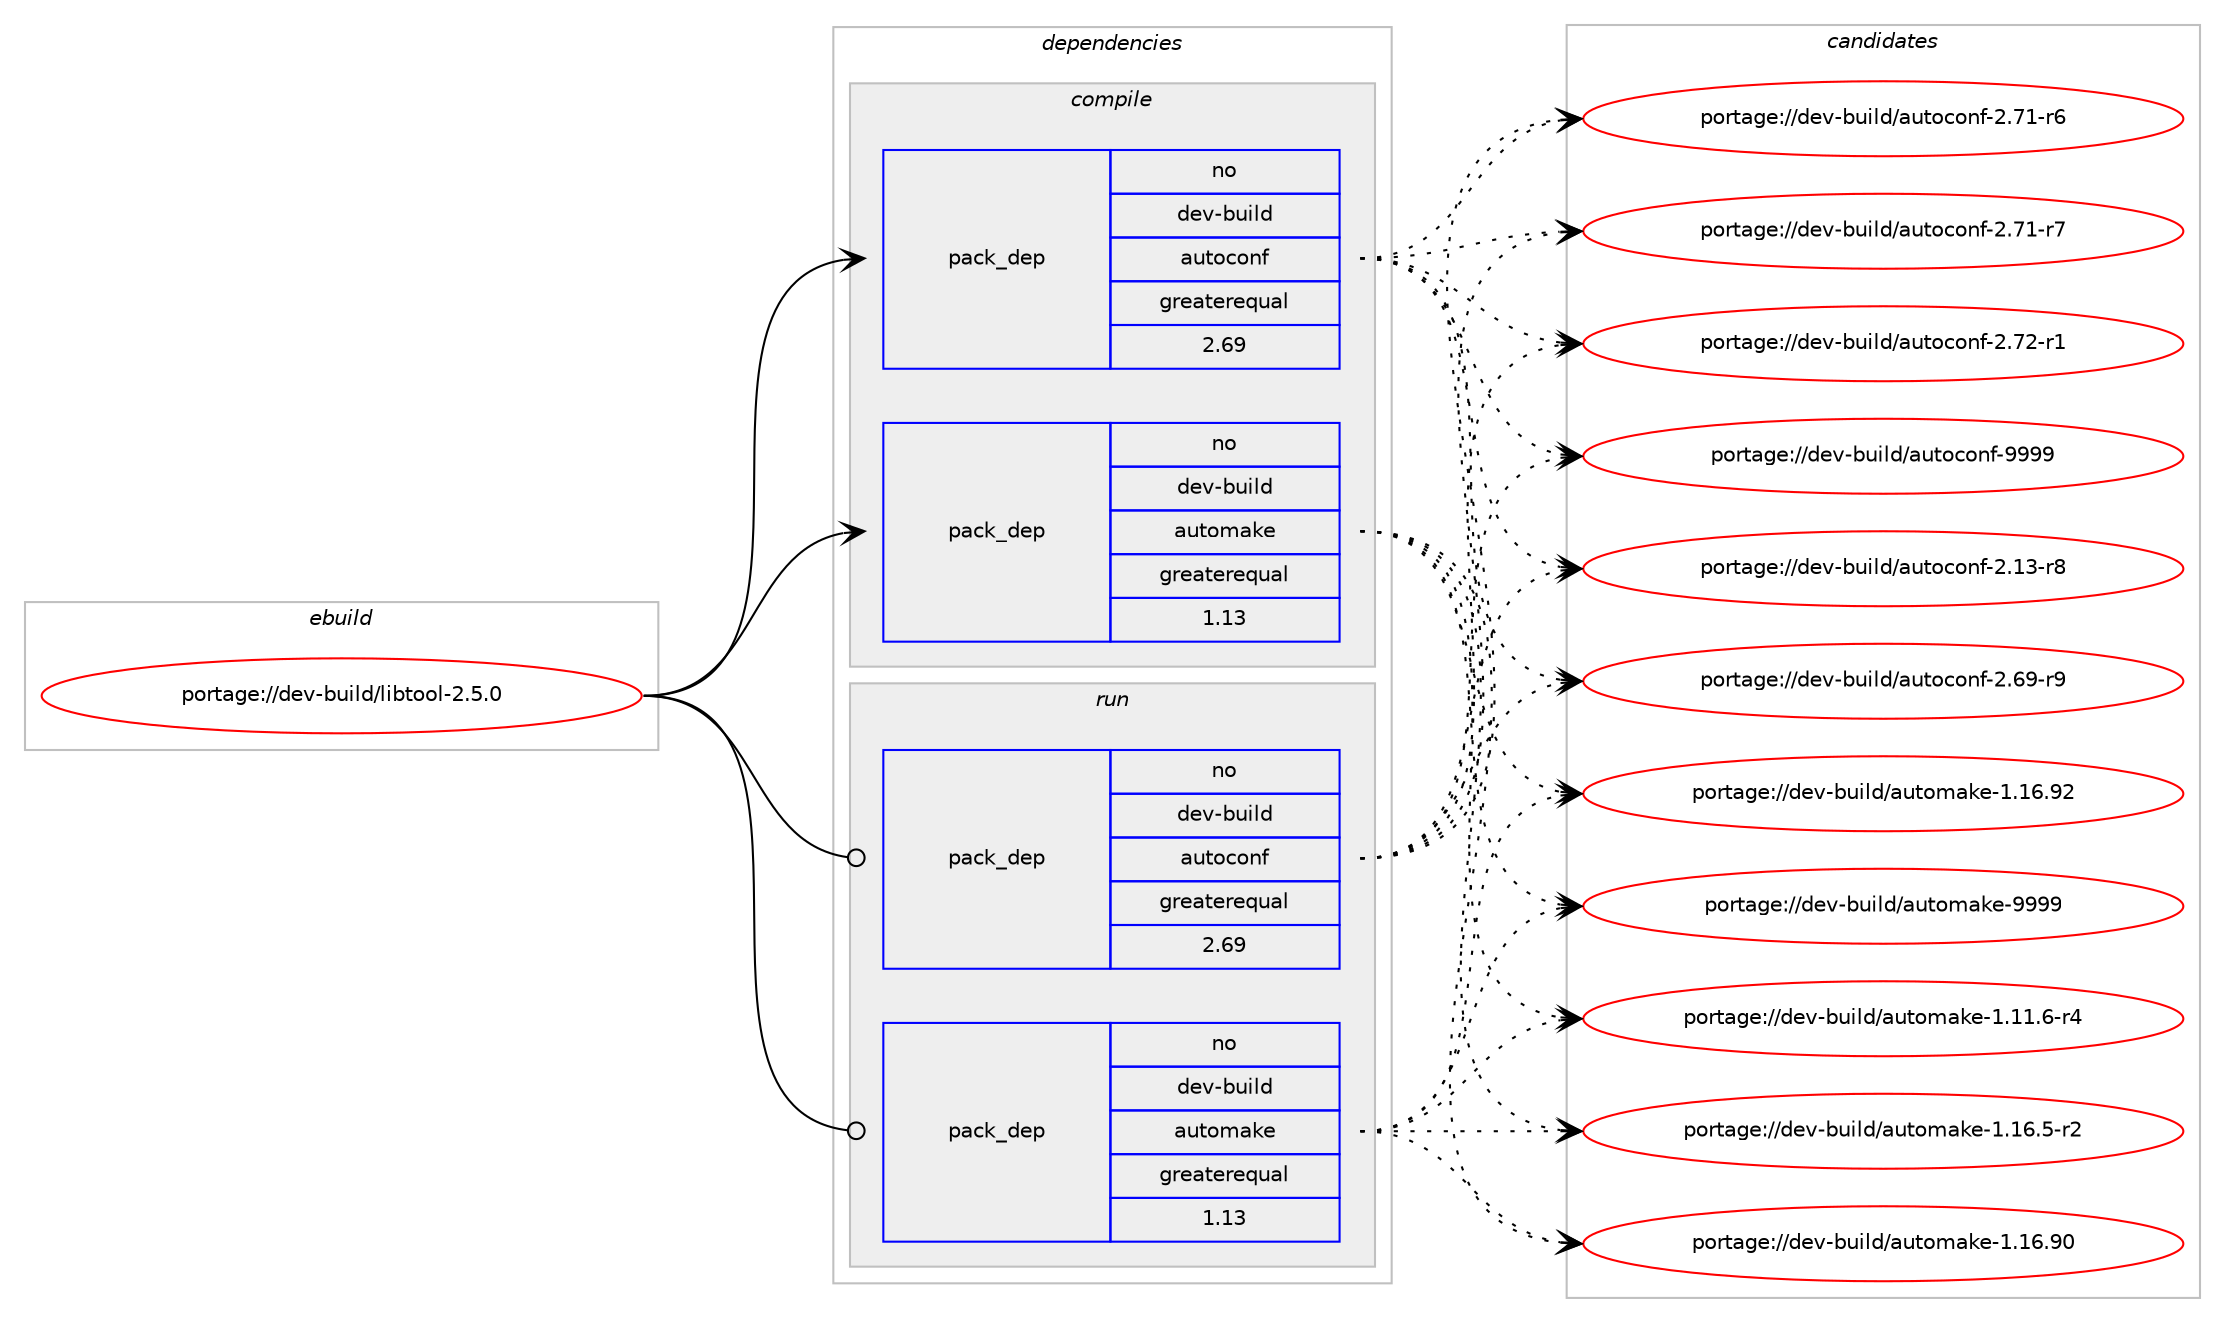 digraph prolog {

# *************
# Graph options
# *************

newrank=true;
concentrate=true;
compound=true;
graph [rankdir=LR,fontname=Helvetica,fontsize=10,ranksep=1.5];#, ranksep=2.5, nodesep=0.2];
edge  [arrowhead=vee];
node  [fontname=Helvetica,fontsize=10];

# **********
# The ebuild
# **********

subgraph cluster_leftcol {
color=gray;
rank=same;
label=<<i>ebuild</i>>;
id [label="portage://dev-build/libtool-2.5.0", color=red, width=4, href="../dev-build/libtool-2.5.0.svg"];
}

# ****************
# The dependencies
# ****************

subgraph cluster_midcol {
color=gray;
label=<<i>dependencies</i>>;
subgraph cluster_compile {
fillcolor="#eeeeee";
style=filled;
label=<<i>compile</i>>;
subgraph pack12223 {
dependency29433 [label=<<TABLE BORDER="0" CELLBORDER="1" CELLSPACING="0" CELLPADDING="4" WIDTH="220"><TR><TD ROWSPAN="6" CELLPADDING="30">pack_dep</TD></TR><TR><TD WIDTH="110">no</TD></TR><TR><TD>dev-build</TD></TR><TR><TD>autoconf</TD></TR><TR><TD>greaterequal</TD></TR><TR><TD>2.69</TD></TR></TABLE>>, shape=none, color=blue];
}
id:e -> dependency29433:w [weight=20,style="solid",arrowhead="vee"];
subgraph pack12224 {
dependency29434 [label=<<TABLE BORDER="0" CELLBORDER="1" CELLSPACING="0" CELLPADDING="4" WIDTH="220"><TR><TD ROWSPAN="6" CELLPADDING="30">pack_dep</TD></TR><TR><TD WIDTH="110">no</TD></TR><TR><TD>dev-build</TD></TR><TR><TD>automake</TD></TR><TR><TD>greaterequal</TD></TR><TR><TD>1.13</TD></TR></TABLE>>, shape=none, color=blue];
}
id:e -> dependency29434:w [weight=20,style="solid",arrowhead="vee"];
# *** BEGIN UNKNOWN DEPENDENCY TYPE (TODO) ***
# id -> package_dependency(portage://dev-build/libtool-2.5.0,install,no,sys-devel,gnuconfig,none,[,,],[],[])
# *** END UNKNOWN DEPENDENCY TYPE (TODO) ***

}
subgraph cluster_compileandrun {
fillcolor="#eeeeee";
style=filled;
label=<<i>compile and run</i>>;
}
subgraph cluster_run {
fillcolor="#eeeeee";
style=filled;
label=<<i>run</i>>;
subgraph pack12225 {
dependency29435 [label=<<TABLE BORDER="0" CELLBORDER="1" CELLSPACING="0" CELLPADDING="4" WIDTH="220"><TR><TD ROWSPAN="6" CELLPADDING="30">pack_dep</TD></TR><TR><TD WIDTH="110">no</TD></TR><TR><TD>dev-build</TD></TR><TR><TD>autoconf</TD></TR><TR><TD>greaterequal</TD></TR><TR><TD>2.69</TD></TR></TABLE>>, shape=none, color=blue];
}
id:e -> dependency29435:w [weight=20,style="solid",arrowhead="odot"];
subgraph pack12226 {
dependency29436 [label=<<TABLE BORDER="0" CELLBORDER="1" CELLSPACING="0" CELLPADDING="4" WIDTH="220"><TR><TD ROWSPAN="6" CELLPADDING="30">pack_dep</TD></TR><TR><TD WIDTH="110">no</TD></TR><TR><TD>dev-build</TD></TR><TR><TD>automake</TD></TR><TR><TD>greaterequal</TD></TR><TR><TD>1.13</TD></TR></TABLE>>, shape=none, color=blue];
}
id:e -> dependency29436:w [weight=20,style="solid",arrowhead="odot"];
# *** BEGIN UNKNOWN DEPENDENCY TYPE (TODO) ***
# id -> package_dependency(portage://dev-build/libtool-2.5.0,run,no,sys-devel,gnuconfig,none,[,,],[],[])
# *** END UNKNOWN DEPENDENCY TYPE (TODO) ***

}
}

# **************
# The candidates
# **************

subgraph cluster_choices {
rank=same;
color=gray;
label=<<i>candidates</i>>;

subgraph choice12223 {
color=black;
nodesep=1;
choice100101118459811710510810047971171161119911111010245504649514511456 [label="portage://dev-build/autoconf-2.13-r8", color=red, width=4,href="../dev-build/autoconf-2.13-r8.svg"];
choice100101118459811710510810047971171161119911111010245504654574511457 [label="portage://dev-build/autoconf-2.69-r9", color=red, width=4,href="../dev-build/autoconf-2.69-r9.svg"];
choice100101118459811710510810047971171161119911111010245504655494511454 [label="portage://dev-build/autoconf-2.71-r6", color=red, width=4,href="../dev-build/autoconf-2.71-r6.svg"];
choice100101118459811710510810047971171161119911111010245504655494511455 [label="portage://dev-build/autoconf-2.71-r7", color=red, width=4,href="../dev-build/autoconf-2.71-r7.svg"];
choice100101118459811710510810047971171161119911111010245504655504511449 [label="portage://dev-build/autoconf-2.72-r1", color=red, width=4,href="../dev-build/autoconf-2.72-r1.svg"];
choice10010111845981171051081004797117116111991111101024557575757 [label="portage://dev-build/autoconf-9999", color=red, width=4,href="../dev-build/autoconf-9999.svg"];
dependency29433:e -> choice100101118459811710510810047971171161119911111010245504649514511456:w [style=dotted,weight="100"];
dependency29433:e -> choice100101118459811710510810047971171161119911111010245504654574511457:w [style=dotted,weight="100"];
dependency29433:e -> choice100101118459811710510810047971171161119911111010245504655494511454:w [style=dotted,weight="100"];
dependency29433:e -> choice100101118459811710510810047971171161119911111010245504655494511455:w [style=dotted,weight="100"];
dependency29433:e -> choice100101118459811710510810047971171161119911111010245504655504511449:w [style=dotted,weight="100"];
dependency29433:e -> choice10010111845981171051081004797117116111991111101024557575757:w [style=dotted,weight="100"];
}
subgraph choice12224 {
color=black;
nodesep=1;
choice1001011184598117105108100479711711611110997107101454946494946544511452 [label="portage://dev-build/automake-1.11.6-r4", color=red, width=4,href="../dev-build/automake-1.11.6-r4.svg"];
choice1001011184598117105108100479711711611110997107101454946495446534511450 [label="portage://dev-build/automake-1.16.5-r2", color=red, width=4,href="../dev-build/automake-1.16.5-r2.svg"];
choice10010111845981171051081004797117116111109971071014549464954465748 [label="portage://dev-build/automake-1.16.90", color=red, width=4,href="../dev-build/automake-1.16.90.svg"];
choice10010111845981171051081004797117116111109971071014549464954465750 [label="portage://dev-build/automake-1.16.92", color=red, width=4,href="../dev-build/automake-1.16.92.svg"];
choice10010111845981171051081004797117116111109971071014557575757 [label="portage://dev-build/automake-9999", color=red, width=4,href="../dev-build/automake-9999.svg"];
dependency29434:e -> choice1001011184598117105108100479711711611110997107101454946494946544511452:w [style=dotted,weight="100"];
dependency29434:e -> choice1001011184598117105108100479711711611110997107101454946495446534511450:w [style=dotted,weight="100"];
dependency29434:e -> choice10010111845981171051081004797117116111109971071014549464954465748:w [style=dotted,weight="100"];
dependency29434:e -> choice10010111845981171051081004797117116111109971071014549464954465750:w [style=dotted,weight="100"];
dependency29434:e -> choice10010111845981171051081004797117116111109971071014557575757:w [style=dotted,weight="100"];
}
subgraph choice12225 {
color=black;
nodesep=1;
choice100101118459811710510810047971171161119911111010245504649514511456 [label="portage://dev-build/autoconf-2.13-r8", color=red, width=4,href="../dev-build/autoconf-2.13-r8.svg"];
choice100101118459811710510810047971171161119911111010245504654574511457 [label="portage://dev-build/autoconf-2.69-r9", color=red, width=4,href="../dev-build/autoconf-2.69-r9.svg"];
choice100101118459811710510810047971171161119911111010245504655494511454 [label="portage://dev-build/autoconf-2.71-r6", color=red, width=4,href="../dev-build/autoconf-2.71-r6.svg"];
choice100101118459811710510810047971171161119911111010245504655494511455 [label="portage://dev-build/autoconf-2.71-r7", color=red, width=4,href="../dev-build/autoconf-2.71-r7.svg"];
choice100101118459811710510810047971171161119911111010245504655504511449 [label="portage://dev-build/autoconf-2.72-r1", color=red, width=4,href="../dev-build/autoconf-2.72-r1.svg"];
choice10010111845981171051081004797117116111991111101024557575757 [label="portage://dev-build/autoconf-9999", color=red, width=4,href="../dev-build/autoconf-9999.svg"];
dependency29435:e -> choice100101118459811710510810047971171161119911111010245504649514511456:w [style=dotted,weight="100"];
dependency29435:e -> choice100101118459811710510810047971171161119911111010245504654574511457:w [style=dotted,weight="100"];
dependency29435:e -> choice100101118459811710510810047971171161119911111010245504655494511454:w [style=dotted,weight="100"];
dependency29435:e -> choice100101118459811710510810047971171161119911111010245504655494511455:w [style=dotted,weight="100"];
dependency29435:e -> choice100101118459811710510810047971171161119911111010245504655504511449:w [style=dotted,weight="100"];
dependency29435:e -> choice10010111845981171051081004797117116111991111101024557575757:w [style=dotted,weight="100"];
}
subgraph choice12226 {
color=black;
nodesep=1;
choice1001011184598117105108100479711711611110997107101454946494946544511452 [label="portage://dev-build/automake-1.11.6-r4", color=red, width=4,href="../dev-build/automake-1.11.6-r4.svg"];
choice1001011184598117105108100479711711611110997107101454946495446534511450 [label="portage://dev-build/automake-1.16.5-r2", color=red, width=4,href="../dev-build/automake-1.16.5-r2.svg"];
choice10010111845981171051081004797117116111109971071014549464954465748 [label="portage://dev-build/automake-1.16.90", color=red, width=4,href="../dev-build/automake-1.16.90.svg"];
choice10010111845981171051081004797117116111109971071014549464954465750 [label="portage://dev-build/automake-1.16.92", color=red, width=4,href="../dev-build/automake-1.16.92.svg"];
choice10010111845981171051081004797117116111109971071014557575757 [label="portage://dev-build/automake-9999", color=red, width=4,href="../dev-build/automake-9999.svg"];
dependency29436:e -> choice1001011184598117105108100479711711611110997107101454946494946544511452:w [style=dotted,weight="100"];
dependency29436:e -> choice1001011184598117105108100479711711611110997107101454946495446534511450:w [style=dotted,weight="100"];
dependency29436:e -> choice10010111845981171051081004797117116111109971071014549464954465748:w [style=dotted,weight="100"];
dependency29436:e -> choice10010111845981171051081004797117116111109971071014549464954465750:w [style=dotted,weight="100"];
dependency29436:e -> choice10010111845981171051081004797117116111109971071014557575757:w [style=dotted,weight="100"];
}
}

}
